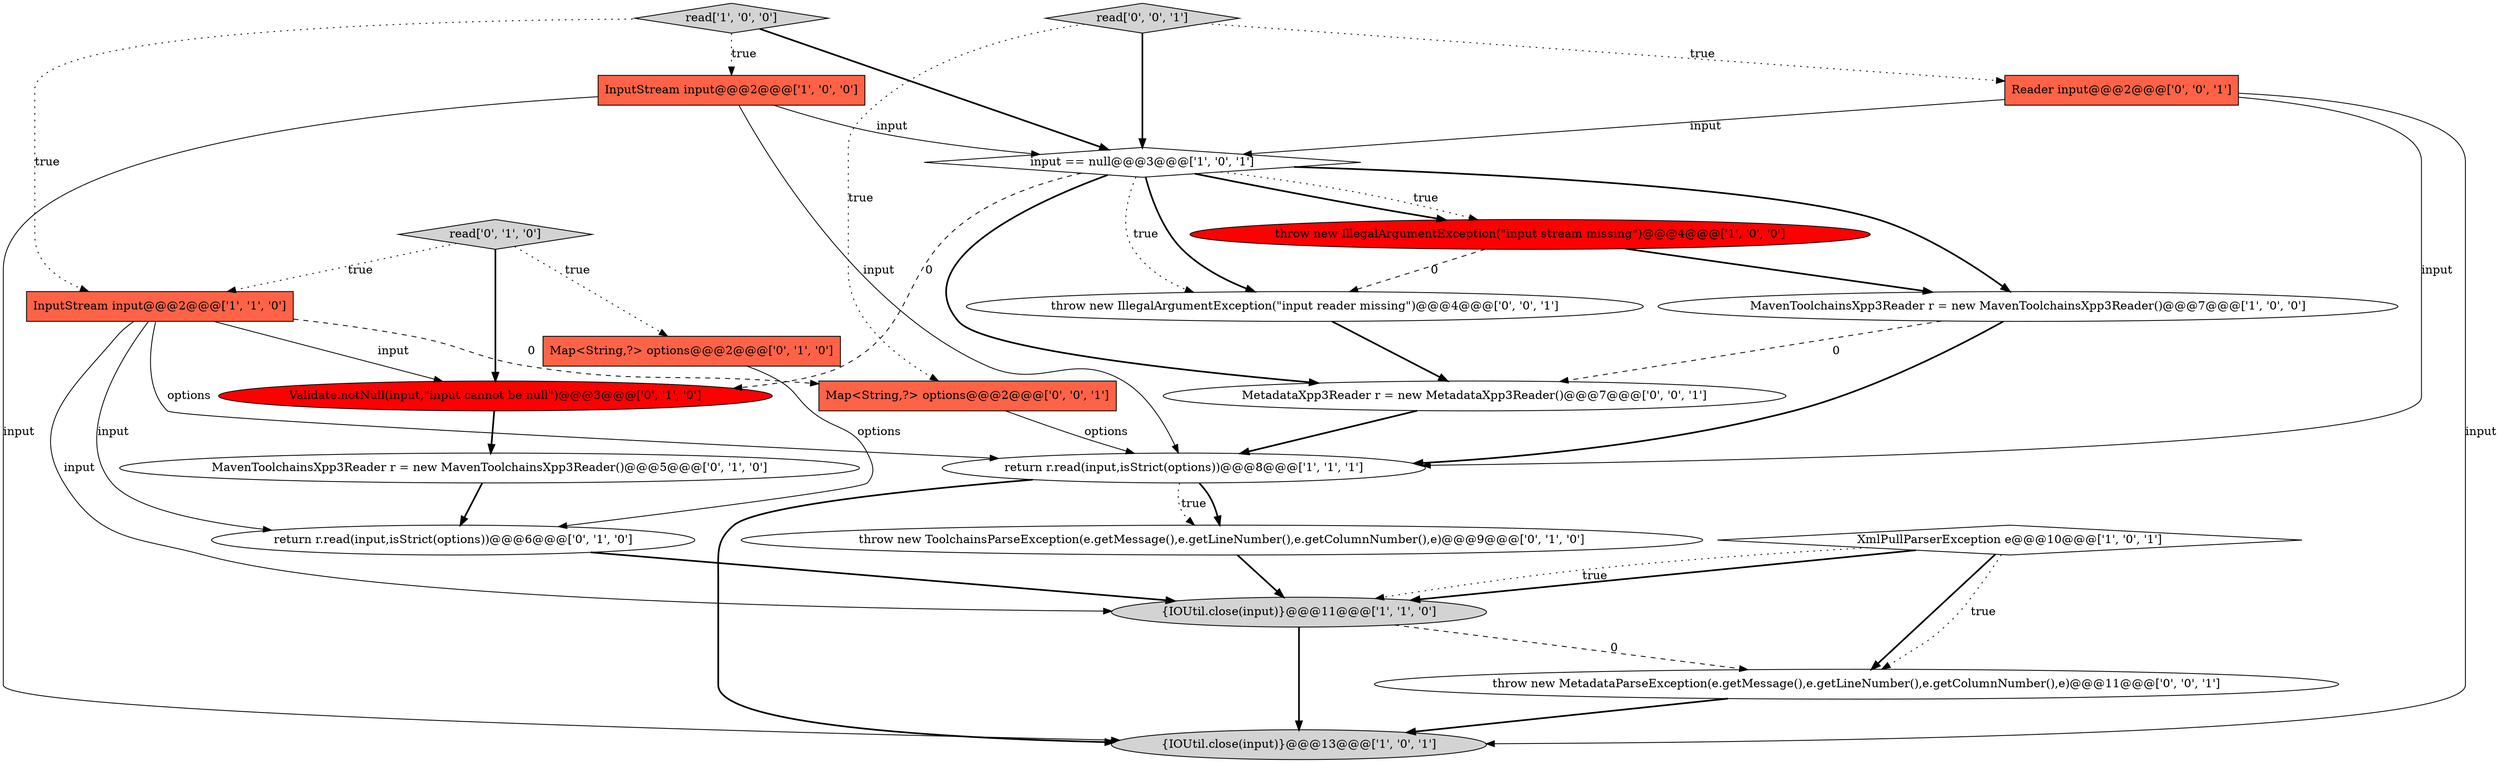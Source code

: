 digraph {
7 [style = filled, label = "input == null@@@3@@@['1', '0', '1']", fillcolor = white, shape = diamond image = "AAA0AAABBB1BBB"];
2 [style = filled, label = "InputStream input@@@2@@@['1', '0', '0']", fillcolor = tomato, shape = box image = "AAA0AAABBB1BBB"];
21 [style = filled, label = "throw new IllegalArgumentException(\"input reader missing\")@@@4@@@['0', '0', '1']", fillcolor = white, shape = ellipse image = "AAA0AAABBB3BBB"];
4 [style = filled, label = "{IOUtil.close(input)}@@@13@@@['1', '0', '1']", fillcolor = lightgray, shape = ellipse image = "AAA0AAABBB1BBB"];
15 [style = filled, label = "read['0', '1', '0']", fillcolor = lightgray, shape = diamond image = "AAA0AAABBB2BBB"];
18 [style = filled, label = "read['0', '0', '1']", fillcolor = lightgray, shape = diamond image = "AAA0AAABBB3BBB"];
11 [style = filled, label = "Validate.notNull(input,\"input cannot be null\")@@@3@@@['0', '1', '0']", fillcolor = red, shape = ellipse image = "AAA1AAABBB2BBB"];
6 [style = filled, label = "InputStream input@@@2@@@['1', '1', '0']", fillcolor = tomato, shape = box image = "AAA0AAABBB1BBB"];
12 [style = filled, label = "MavenToolchainsXpp3Reader r = new MavenToolchainsXpp3Reader()@@@5@@@['0', '1', '0']", fillcolor = white, shape = ellipse image = "AAA0AAABBB2BBB"];
14 [style = filled, label = "throw new ToolchainsParseException(e.getMessage(),e.getLineNumber(),e.getColumnNumber(),e)@@@9@@@['0', '1', '0']", fillcolor = white, shape = ellipse image = "AAA0AAABBB2BBB"];
20 [style = filled, label = "throw new MetadataParseException(e.getMessage(),e.getLineNumber(),e.getColumnNumber(),e)@@@11@@@['0', '0', '1']", fillcolor = white, shape = ellipse image = "AAA0AAABBB3BBB"];
5 [style = filled, label = "throw new IllegalArgumentException(\"input stream missing\")@@@4@@@['1', '0', '0']", fillcolor = red, shape = ellipse image = "AAA1AAABBB1BBB"];
16 [style = filled, label = "Reader input@@@2@@@['0', '0', '1']", fillcolor = tomato, shape = box image = "AAA0AAABBB3BBB"];
0 [style = filled, label = "{IOUtil.close(input)}@@@11@@@['1', '1', '0']", fillcolor = lightgray, shape = ellipse image = "AAA0AAABBB1BBB"];
1 [style = filled, label = "XmlPullParserException e@@@10@@@['1', '0', '1']", fillcolor = white, shape = diamond image = "AAA0AAABBB1BBB"];
13 [style = filled, label = "return r.read(input,isStrict(options))@@@6@@@['0', '1', '0']", fillcolor = white, shape = ellipse image = "AAA0AAABBB2BBB"];
10 [style = filled, label = "Map<String,?> options@@@2@@@['0', '1', '0']", fillcolor = tomato, shape = box image = "AAA0AAABBB2BBB"];
9 [style = filled, label = "read['1', '0', '0']", fillcolor = lightgray, shape = diamond image = "AAA0AAABBB1BBB"];
3 [style = filled, label = "return r.read(input,isStrict(options))@@@8@@@['1', '1', '1']", fillcolor = white, shape = ellipse image = "AAA0AAABBB1BBB"];
19 [style = filled, label = "MetadataXpp3Reader r = new MetadataXpp3Reader()@@@7@@@['0', '0', '1']", fillcolor = white, shape = ellipse image = "AAA0AAABBB3BBB"];
17 [style = filled, label = "Map<String,?> options@@@2@@@['0', '0', '1']", fillcolor = tomato, shape = box image = "AAA0AAABBB3BBB"];
8 [style = filled, label = "MavenToolchainsXpp3Reader r = new MavenToolchainsXpp3Reader()@@@7@@@['1', '0', '0']", fillcolor = white, shape = ellipse image = "AAA0AAABBB1BBB"];
8->19 [style = dashed, label="0"];
5->8 [style = bold, label=""];
16->7 [style = solid, label="input"];
21->19 [style = bold, label=""];
10->13 [style = solid, label="options"];
18->16 [style = dotted, label="true"];
3->14 [style = bold, label=""];
8->3 [style = bold, label=""];
2->4 [style = solid, label="input"];
7->11 [style = dashed, label="0"];
1->20 [style = bold, label=""];
2->7 [style = solid, label="input"];
15->10 [style = dotted, label="true"];
11->12 [style = bold, label=""];
6->17 [style = dashed, label="0"];
1->0 [style = bold, label=""];
9->7 [style = bold, label=""];
9->6 [style = dotted, label="true"];
7->8 [style = bold, label=""];
0->20 [style = dashed, label="0"];
3->4 [style = bold, label=""];
16->4 [style = solid, label="input"];
3->14 [style = dotted, label="true"];
20->4 [style = bold, label=""];
7->5 [style = dotted, label="true"];
12->13 [style = bold, label=""];
7->5 [style = bold, label=""];
15->11 [style = bold, label=""];
14->0 [style = bold, label=""];
6->13 [style = solid, label="input"];
0->4 [style = bold, label=""];
17->3 [style = solid, label="options"];
2->3 [style = solid, label="input"];
9->2 [style = dotted, label="true"];
15->6 [style = dotted, label="true"];
6->11 [style = solid, label="input"];
5->21 [style = dashed, label="0"];
7->21 [style = bold, label=""];
16->3 [style = solid, label="input"];
1->0 [style = dotted, label="true"];
18->17 [style = dotted, label="true"];
18->7 [style = bold, label=""];
7->21 [style = dotted, label="true"];
6->3 [style = solid, label="options"];
7->19 [style = bold, label=""];
1->20 [style = dotted, label="true"];
19->3 [style = bold, label=""];
6->0 [style = solid, label="input"];
13->0 [style = bold, label=""];
}
